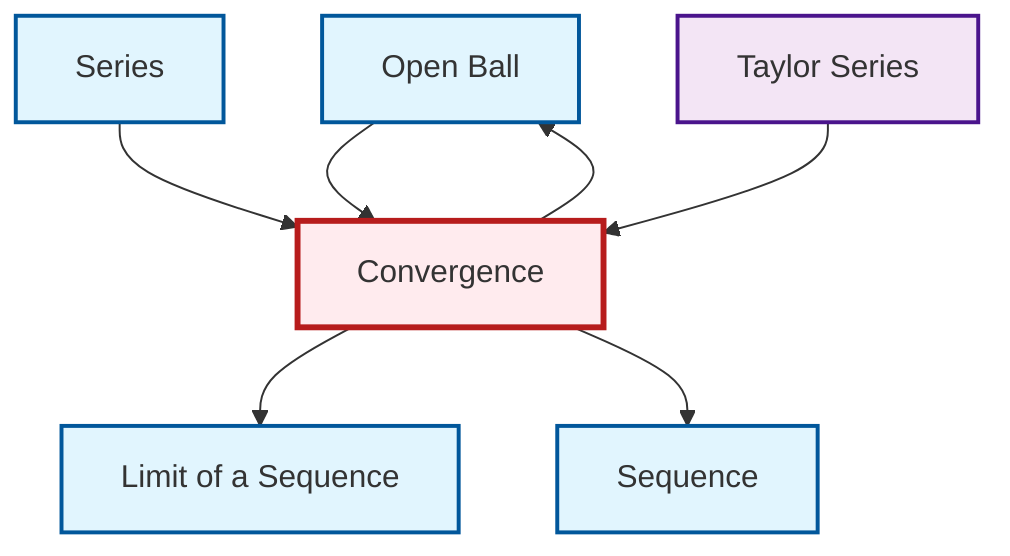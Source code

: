 graph TD
    classDef definition fill:#e1f5fe,stroke:#01579b,stroke-width:2px
    classDef theorem fill:#f3e5f5,stroke:#4a148c,stroke-width:2px
    classDef axiom fill:#fff3e0,stroke:#e65100,stroke-width:2px
    classDef example fill:#e8f5e9,stroke:#1b5e20,stroke-width:2px
    classDef current fill:#ffebee,stroke:#b71c1c,stroke-width:3px
    def-sequence["Sequence"]:::definition
    def-open-ball["Open Ball"]:::definition
    thm-taylor-series["Taylor Series"]:::theorem
    def-convergence["Convergence"]:::definition
    def-series["Series"]:::definition
    def-limit["Limit of a Sequence"]:::definition
    def-open-ball --> def-convergence
    def-series --> def-convergence
    thm-taylor-series --> def-convergence
    def-convergence --> def-open-ball
    def-convergence --> def-limit
    def-convergence --> def-sequence
    class def-convergence current